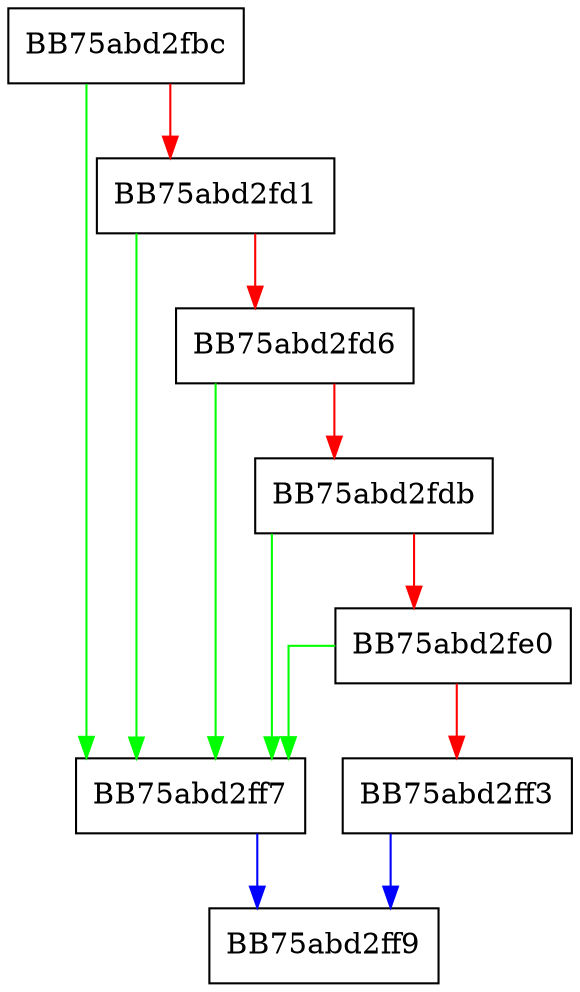digraph CheckValidStringWithinBuffer {
  node [shape="box"];
  graph [splines=ortho];
  BB75abd2fbc -> BB75abd2ff7 [color="green"];
  BB75abd2fbc -> BB75abd2fd1 [color="red"];
  BB75abd2fd1 -> BB75abd2ff7 [color="green"];
  BB75abd2fd1 -> BB75abd2fd6 [color="red"];
  BB75abd2fd6 -> BB75abd2ff7 [color="green"];
  BB75abd2fd6 -> BB75abd2fdb [color="red"];
  BB75abd2fdb -> BB75abd2ff7 [color="green"];
  BB75abd2fdb -> BB75abd2fe0 [color="red"];
  BB75abd2fe0 -> BB75abd2ff7 [color="green"];
  BB75abd2fe0 -> BB75abd2ff3 [color="red"];
  BB75abd2ff3 -> BB75abd2ff9 [color="blue"];
  BB75abd2ff7 -> BB75abd2ff9 [color="blue"];
}